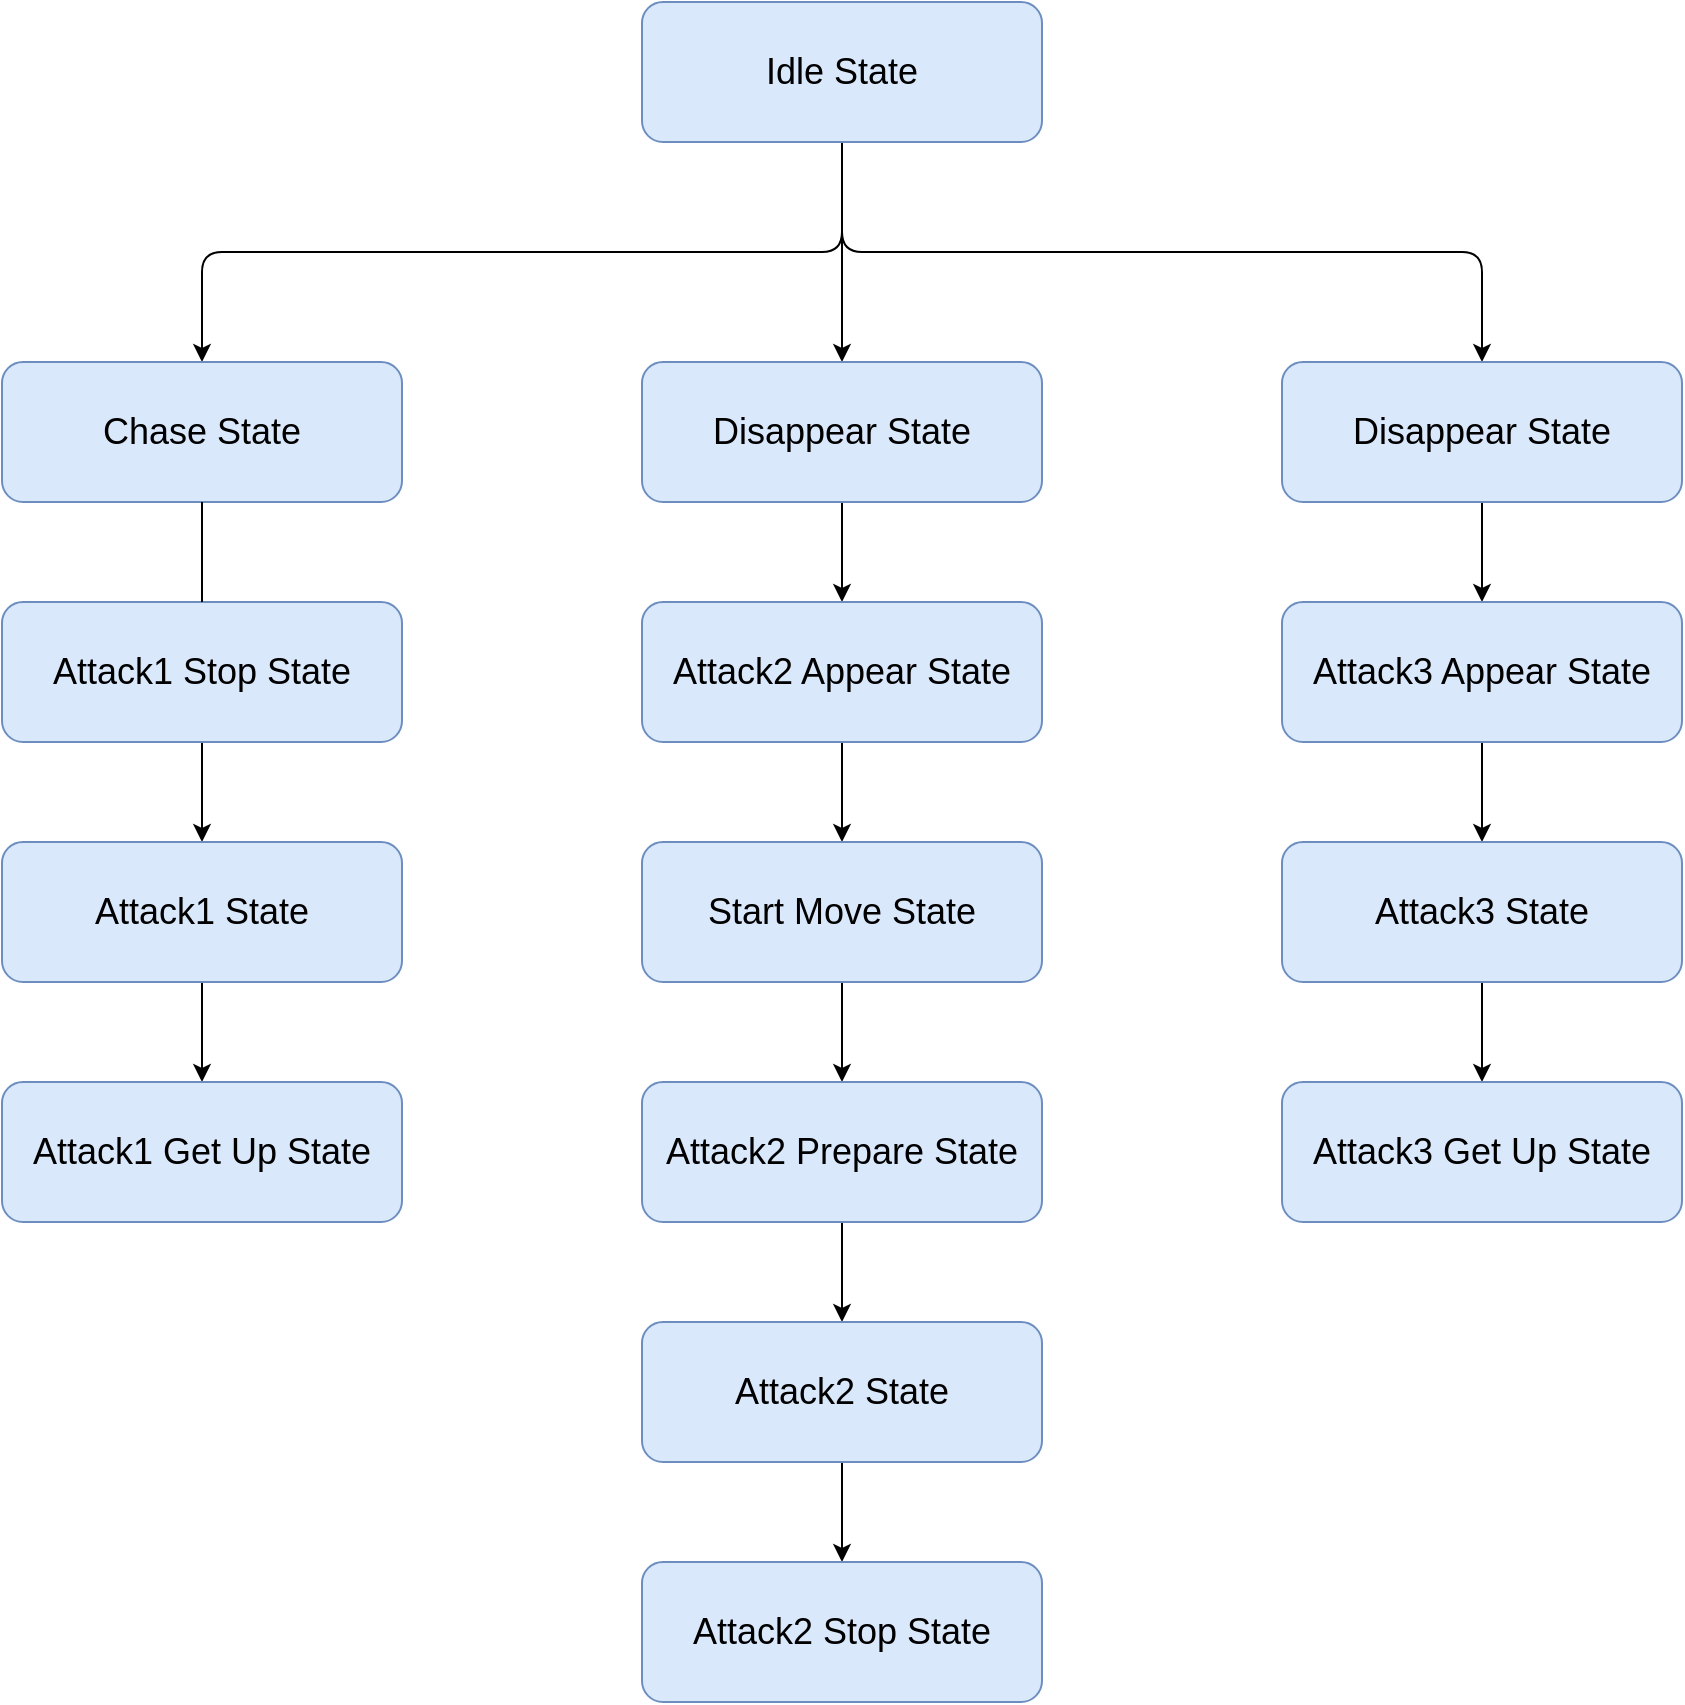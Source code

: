 <mxfile version="20.3.0" type="device"><diagram id="0Hsxz2KcPP3eyFj9pdUx" name="第 1 页"><mxGraphModel dx="2062" dy="1224" grid="1" gridSize="10" guides="1" tooltips="1" connect="1" arrows="1" fold="1" page="1" pageScale="1" pageWidth="1920" pageHeight="1200" math="0" shadow="0"><root><mxCell id="0"/><mxCell id="1" parent="0"/><mxCell id="iO_-TQRFkKrBEwTWBkGF-7" style="edgeStyle=orthogonalEdgeStyle;rounded=1;orthogonalLoop=1;jettySize=auto;html=1;exitX=0.5;exitY=1;exitDx=0;exitDy=0;entryX=0.5;entryY=0;entryDx=0;entryDy=0;fontSize=20;jumpStyle=arc;" edge="1" parent="1" source="iO_-TQRFkKrBEwTWBkGF-2" target="iO_-TQRFkKrBEwTWBkGF-3"><mxGeometry relative="1" as="geometry"/></mxCell><mxCell id="iO_-TQRFkKrBEwTWBkGF-11" style="edgeStyle=orthogonalEdgeStyle;rounded=1;jumpStyle=arc;orthogonalLoop=1;jettySize=auto;html=1;exitX=0.5;exitY=1;exitDx=0;exitDy=0;entryX=0.5;entryY=0;entryDx=0;entryDy=0;fontSize=20;" edge="1" parent="1" source="iO_-TQRFkKrBEwTWBkGF-2" target="iO_-TQRFkKrBEwTWBkGF-4"><mxGeometry relative="1" as="geometry"/></mxCell><mxCell id="iO_-TQRFkKrBEwTWBkGF-14" style="edgeStyle=orthogonalEdgeStyle;rounded=1;jumpStyle=arc;orthogonalLoop=1;jettySize=auto;html=1;exitX=0.5;exitY=1;exitDx=0;exitDy=0;entryX=0.5;entryY=0;entryDx=0;entryDy=0;fontSize=20;" edge="1" parent="1" source="iO_-TQRFkKrBEwTWBkGF-2" target="iO_-TQRFkKrBEwTWBkGF-5"><mxGeometry relative="1" as="geometry"/></mxCell><mxCell id="iO_-TQRFkKrBEwTWBkGF-2" value="&lt;span style=&quot;font-size: 18px;&quot;&gt;Idle State&lt;br&gt;&lt;/span&gt;" style="rounded=1;whiteSpace=wrap;html=1;fillColor=#dae8fc;strokeColor=#6c8ebf;" vertex="1" parent="1"><mxGeometry x="650" y="300" width="200" height="70" as="geometry"/></mxCell><mxCell id="iO_-TQRFkKrBEwTWBkGF-8" style="edgeStyle=orthogonalEdgeStyle;rounded=1;orthogonalLoop=1;jettySize=auto;html=1;exitX=0.5;exitY=1;exitDx=0;exitDy=0;fontSize=20;jumpStyle=arc;startArrow=none;" edge="1" parent="1" source="iO_-TQRFkKrBEwTWBkGF-29" target="iO_-TQRFkKrBEwTWBkGF-6"><mxGeometry relative="1" as="geometry"/></mxCell><mxCell id="iO_-TQRFkKrBEwTWBkGF-3" value="&lt;span style=&quot;font-size: 18px;&quot;&gt;Chase State&lt;br&gt;&lt;/span&gt;" style="rounded=1;whiteSpace=wrap;html=1;fillColor=#dae8fc;strokeColor=#6c8ebf;" vertex="1" parent="1"><mxGeometry x="330" y="480" width="200" height="70" as="geometry"/></mxCell><mxCell id="iO_-TQRFkKrBEwTWBkGF-10" style="edgeStyle=orthogonalEdgeStyle;rounded=1;jumpStyle=arc;orthogonalLoop=1;jettySize=auto;html=1;exitX=0.5;exitY=1;exitDx=0;exitDy=0;entryX=0.5;entryY=0;entryDx=0;entryDy=0;fontSize=20;" edge="1" parent="1" source="iO_-TQRFkKrBEwTWBkGF-4" target="iO_-TQRFkKrBEwTWBkGF-9"><mxGeometry relative="1" as="geometry"/></mxCell><mxCell id="iO_-TQRFkKrBEwTWBkGF-4" value="&lt;span style=&quot;font-size: 18px;&quot;&gt;Disappear State&lt;br&gt;&lt;/span&gt;" style="rounded=1;whiteSpace=wrap;html=1;fillColor=#dae8fc;strokeColor=#6c8ebf;" vertex="1" parent="1"><mxGeometry x="650" y="480" width="200" height="70" as="geometry"/></mxCell><mxCell id="iO_-TQRFkKrBEwTWBkGF-18" style="edgeStyle=orthogonalEdgeStyle;rounded=1;jumpStyle=arc;orthogonalLoop=1;jettySize=auto;html=1;exitX=0.5;exitY=1;exitDx=0;exitDy=0;fontSize=20;" edge="1" parent="1" source="iO_-TQRFkKrBEwTWBkGF-5" target="iO_-TQRFkKrBEwTWBkGF-16"><mxGeometry relative="1" as="geometry"/></mxCell><mxCell id="iO_-TQRFkKrBEwTWBkGF-5" value="&lt;span style=&quot;font-size: 18px;&quot;&gt;Disappear State&lt;/span&gt;&lt;span style=&quot;font-size: 18px;&quot;&gt;&lt;br&gt;&lt;/span&gt;" style="rounded=1;whiteSpace=wrap;html=1;fillColor=#dae8fc;strokeColor=#6c8ebf;" vertex="1" parent="1"><mxGeometry x="970" y="480" width="200" height="70" as="geometry"/></mxCell><mxCell id="iO_-TQRFkKrBEwTWBkGF-20" style="edgeStyle=orthogonalEdgeStyle;rounded=1;jumpStyle=arc;orthogonalLoop=1;jettySize=auto;html=1;exitX=0.5;exitY=1;exitDx=0;exitDy=0;entryX=0.5;entryY=0;entryDx=0;entryDy=0;fontSize=20;" edge="1" parent="1" source="iO_-TQRFkKrBEwTWBkGF-6" target="iO_-TQRFkKrBEwTWBkGF-19"><mxGeometry relative="1" as="geometry"/></mxCell><mxCell id="iO_-TQRFkKrBEwTWBkGF-6" value="&lt;span style=&quot;font-size: 18px;&quot;&gt;Attack1 State&lt;br&gt;&lt;/span&gt;" style="rounded=1;whiteSpace=wrap;html=1;fillColor=#dae8fc;strokeColor=#6c8ebf;" vertex="1" parent="1"><mxGeometry x="330" y="720" width="200" height="70" as="geometry"/></mxCell><mxCell id="iO_-TQRFkKrBEwTWBkGF-13" style="edgeStyle=orthogonalEdgeStyle;rounded=1;jumpStyle=arc;orthogonalLoop=1;jettySize=auto;html=1;exitX=0.5;exitY=1;exitDx=0;exitDy=0;entryX=0.5;entryY=0;entryDx=0;entryDy=0;fontSize=20;" edge="1" parent="1" source="iO_-TQRFkKrBEwTWBkGF-9" target="iO_-TQRFkKrBEwTWBkGF-12"><mxGeometry relative="1" as="geometry"/></mxCell><mxCell id="iO_-TQRFkKrBEwTWBkGF-9" value="&lt;span style=&quot;font-size: 18px;&quot;&gt;Attack2 Appear State&lt;br&gt;&lt;/span&gt;" style="rounded=1;whiteSpace=wrap;html=1;fillColor=#dae8fc;strokeColor=#6c8ebf;" vertex="1" parent="1"><mxGeometry x="650" y="600" width="200" height="70" as="geometry"/></mxCell><mxCell id="iO_-TQRFkKrBEwTWBkGF-22" style="edgeStyle=orthogonalEdgeStyle;rounded=1;jumpStyle=arc;orthogonalLoop=1;jettySize=auto;html=1;exitX=0.5;exitY=1;exitDx=0;exitDy=0;entryX=0.5;entryY=0;entryDx=0;entryDy=0;fontSize=20;" edge="1" parent="1" source="iO_-TQRFkKrBEwTWBkGF-12" target="iO_-TQRFkKrBEwTWBkGF-21"><mxGeometry relative="1" as="geometry"/></mxCell><mxCell id="iO_-TQRFkKrBEwTWBkGF-12" value="&lt;span style=&quot;font-size: 18px;&quot;&gt;Start Move State&lt;br&gt;&lt;/span&gt;" style="rounded=1;whiteSpace=wrap;html=1;fillColor=#dae8fc;strokeColor=#6c8ebf;" vertex="1" parent="1"><mxGeometry x="650" y="720" width="200" height="70" as="geometry"/></mxCell><mxCell id="iO_-TQRFkKrBEwTWBkGF-15" style="edgeStyle=orthogonalEdgeStyle;rounded=1;jumpStyle=arc;orthogonalLoop=1;jettySize=auto;html=1;exitX=0.5;exitY=1;exitDx=0;exitDy=0;entryX=0.5;entryY=0;entryDx=0;entryDy=0;fontSize=20;" edge="1" source="iO_-TQRFkKrBEwTWBkGF-16" target="iO_-TQRFkKrBEwTWBkGF-17" parent="1"><mxGeometry relative="1" as="geometry"/></mxCell><mxCell id="iO_-TQRFkKrBEwTWBkGF-16" value="&lt;span style=&quot;font-size: 18px;&quot;&gt;Attack3 Appear State&lt;br&gt;&lt;/span&gt;" style="rounded=1;whiteSpace=wrap;html=1;fillColor=#dae8fc;strokeColor=#6c8ebf;" vertex="1" parent="1"><mxGeometry x="970" y="600" width="200" height="70" as="geometry"/></mxCell><mxCell id="iO_-TQRFkKrBEwTWBkGF-28" style="edgeStyle=orthogonalEdgeStyle;rounded=1;jumpStyle=arc;orthogonalLoop=1;jettySize=auto;html=1;exitX=0.5;exitY=1;exitDx=0;exitDy=0;fontSize=20;" edge="1" parent="1" source="iO_-TQRFkKrBEwTWBkGF-17" target="iO_-TQRFkKrBEwTWBkGF-27"><mxGeometry relative="1" as="geometry"/></mxCell><mxCell id="iO_-TQRFkKrBEwTWBkGF-17" value="&lt;span style=&quot;font-size: 18px;&quot;&gt;Attack3 State&lt;br&gt;&lt;/span&gt;" style="rounded=1;whiteSpace=wrap;html=1;fillColor=#dae8fc;strokeColor=#6c8ebf;" vertex="1" parent="1"><mxGeometry x="970" y="720" width="200" height="70" as="geometry"/></mxCell><mxCell id="iO_-TQRFkKrBEwTWBkGF-19" value="&lt;span style=&quot;font-size: 18px;&quot;&gt;Attack1 Get Up State&lt;br&gt;&lt;/span&gt;" style="rounded=1;whiteSpace=wrap;html=1;fillColor=#dae8fc;strokeColor=#6c8ebf;" vertex="1" parent="1"><mxGeometry x="330" y="840" width="200" height="70" as="geometry"/></mxCell><mxCell id="iO_-TQRFkKrBEwTWBkGF-24" style="edgeStyle=orthogonalEdgeStyle;rounded=1;jumpStyle=arc;orthogonalLoop=1;jettySize=auto;html=1;exitX=0.5;exitY=1;exitDx=0;exitDy=0;entryX=0.5;entryY=0;entryDx=0;entryDy=0;fontSize=20;" edge="1" parent="1" source="iO_-TQRFkKrBEwTWBkGF-21" target="iO_-TQRFkKrBEwTWBkGF-23"><mxGeometry relative="1" as="geometry"/></mxCell><mxCell id="iO_-TQRFkKrBEwTWBkGF-21" value="&lt;span style=&quot;font-size: 18px;&quot;&gt;Attack2 Prepare State&lt;br&gt;&lt;/span&gt;" style="rounded=1;whiteSpace=wrap;html=1;fillColor=#dae8fc;strokeColor=#6c8ebf;" vertex="1" parent="1"><mxGeometry x="650" y="840" width="200" height="70" as="geometry"/></mxCell><mxCell id="iO_-TQRFkKrBEwTWBkGF-26" style="edgeStyle=orthogonalEdgeStyle;rounded=1;jumpStyle=arc;orthogonalLoop=1;jettySize=auto;html=1;exitX=0.5;exitY=1;exitDx=0;exitDy=0;entryX=0.5;entryY=0;entryDx=0;entryDy=0;fontSize=20;" edge="1" parent="1" source="iO_-TQRFkKrBEwTWBkGF-23" target="iO_-TQRFkKrBEwTWBkGF-25"><mxGeometry relative="1" as="geometry"/></mxCell><mxCell id="iO_-TQRFkKrBEwTWBkGF-23" value="&lt;span style=&quot;font-size: 18px;&quot;&gt;Attack2 State&lt;br&gt;&lt;/span&gt;" style="rounded=1;whiteSpace=wrap;html=1;fillColor=#dae8fc;strokeColor=#6c8ebf;" vertex="1" parent="1"><mxGeometry x="650" y="960" width="200" height="70" as="geometry"/></mxCell><mxCell id="iO_-TQRFkKrBEwTWBkGF-25" value="&lt;span style=&quot;font-size: 18px;&quot;&gt;Attack2 Stop State&lt;br&gt;&lt;/span&gt;" style="rounded=1;whiteSpace=wrap;html=1;fillColor=#dae8fc;strokeColor=#6c8ebf;" vertex="1" parent="1"><mxGeometry x="650" y="1080" width="200" height="70" as="geometry"/></mxCell><mxCell id="iO_-TQRFkKrBEwTWBkGF-27" value="&lt;span style=&quot;font-size: 18px;&quot;&gt;Attack3 Get Up State&lt;br&gt;&lt;/span&gt;" style="rounded=1;whiteSpace=wrap;html=1;fillColor=#dae8fc;strokeColor=#6c8ebf;" vertex="1" parent="1"><mxGeometry x="970" y="840" width="200" height="70" as="geometry"/></mxCell><mxCell id="iO_-TQRFkKrBEwTWBkGF-29" value="&lt;span style=&quot;font-size: 18px;&quot;&gt;Attack1 Stop State&lt;br&gt;&lt;/span&gt;" style="rounded=1;whiteSpace=wrap;html=1;fillColor=#dae8fc;strokeColor=#6c8ebf;" vertex="1" parent="1"><mxGeometry x="330" y="600" width="200" height="70" as="geometry"/></mxCell><mxCell id="iO_-TQRFkKrBEwTWBkGF-30" value="" style="edgeStyle=orthogonalEdgeStyle;rounded=1;orthogonalLoop=1;jettySize=auto;html=1;exitX=0.5;exitY=1;exitDx=0;exitDy=0;fontSize=20;jumpStyle=arc;endArrow=none;" edge="1" parent="1" source="iO_-TQRFkKrBEwTWBkGF-3" target="iO_-TQRFkKrBEwTWBkGF-29"><mxGeometry relative="1" as="geometry"><mxPoint x="430" y="550" as="sourcePoint"/><mxPoint x="430" y="720" as="targetPoint"/></mxGeometry></mxCell></root></mxGraphModel></diagram></mxfile>